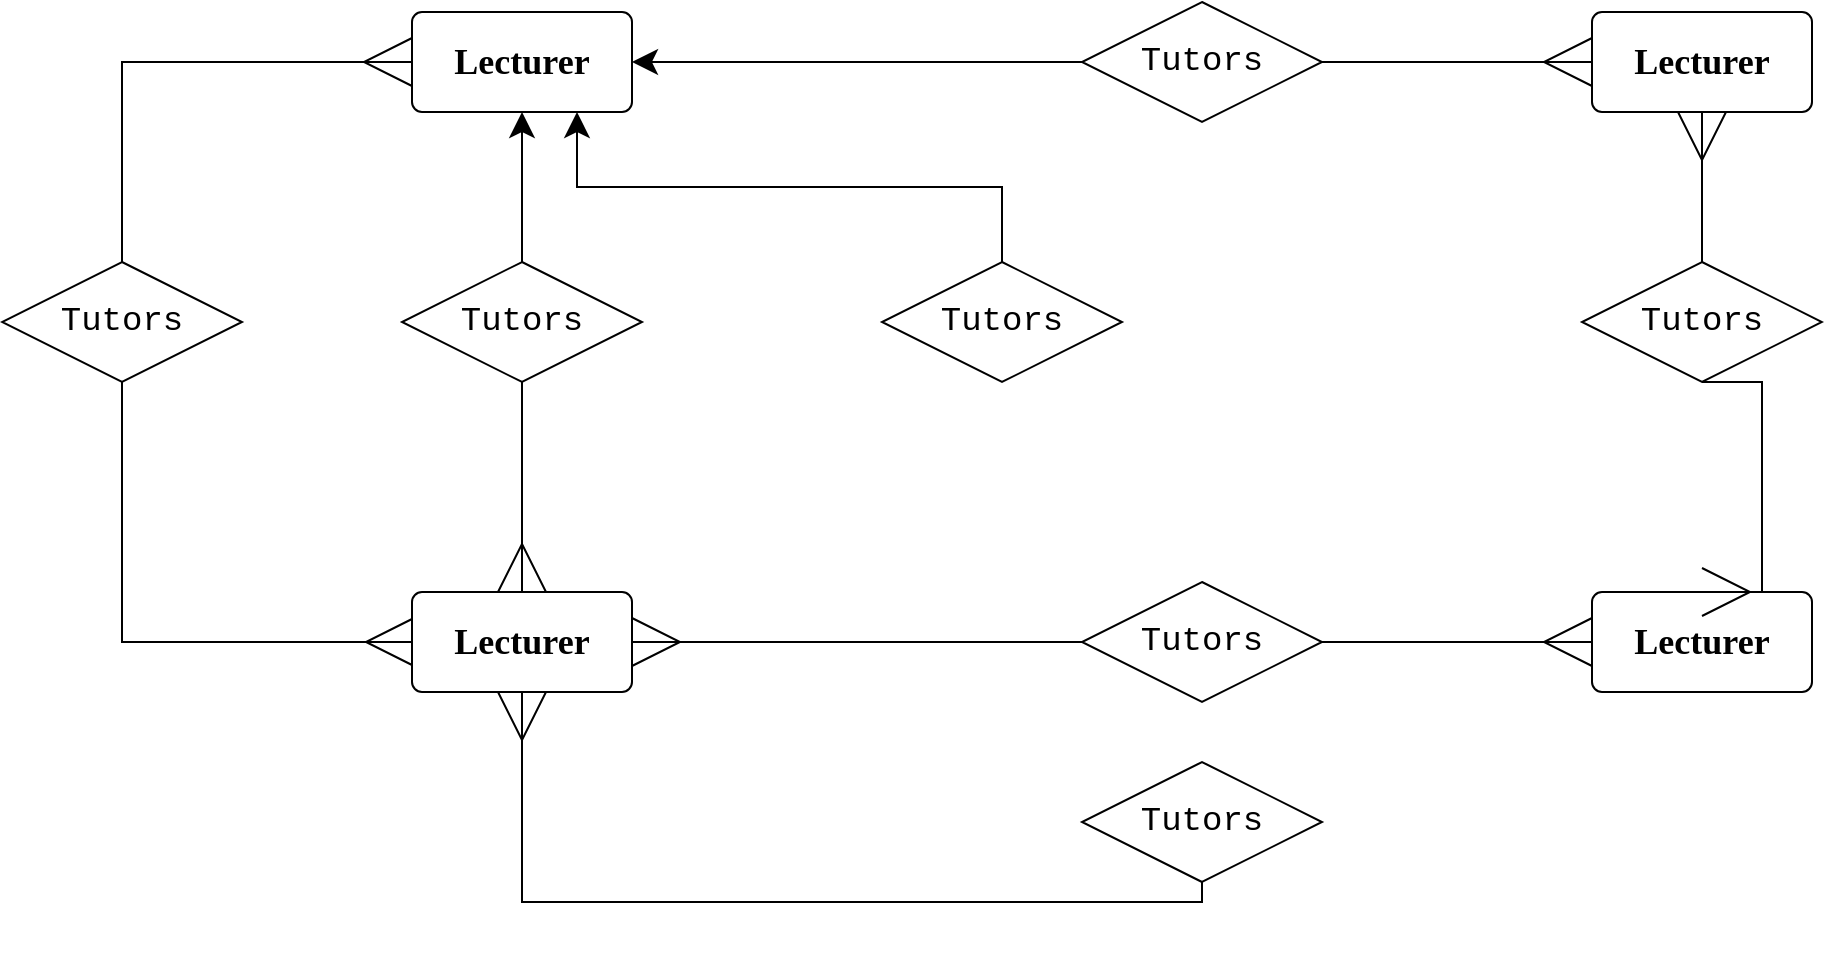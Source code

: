 <mxfile version="21.6.6" type="github">
  <diagram id="R2lEEEUBdFMjLlhIrx00" name="Page-1">
    <mxGraphModel dx="2208" dy="773" grid="1" gridSize="10" guides="1" tooltips="1" connect="1" arrows="1" fold="1" page="1" pageScale="1" pageWidth="850" pageHeight="1100" math="0" shadow="0" extFonts="Permanent Marker^https://fonts.googleapis.com/css?family=Permanent+Marker">
      <root>
        <mxCell id="0" />
        <mxCell id="1" parent="0" />
        <mxCell id="CVCtrazBTh_NCcg5P7VE-1" value="&lt;h2&gt;&lt;font face=&quot;Times New Roman&quot; style=&quot;font-size: 18px;&quot;&gt;&lt;b&gt;Lecturer&lt;/b&gt;&lt;/font&gt;&lt;/h2&gt;" style="rounded=1;arcSize=10;whiteSpace=wrap;html=1;align=center;" vertex="1" parent="1">
          <mxGeometry x="145" y="135" width="110" height="50" as="geometry" />
        </mxCell>
        <mxCell id="CVCtrazBTh_NCcg5P7VE-2" value="&lt;h2&gt;&lt;font face=&quot;Times New Roman&quot; style=&quot;font-size: 18px;&quot;&gt;&lt;b&gt;Lecturer&lt;/b&gt;&lt;/font&gt;&lt;/h2&gt;" style="rounded=1;arcSize=10;whiteSpace=wrap;html=1;align=center;" vertex="1" parent="1">
          <mxGeometry x="735" y="425" width="110" height="50" as="geometry" />
        </mxCell>
        <mxCell id="CVCtrazBTh_NCcg5P7VE-3" value="&lt;h2&gt;&lt;font face=&quot;Times New Roman&quot; style=&quot;font-size: 18px;&quot;&gt;&lt;b&gt;Lecturer&lt;/b&gt;&lt;/font&gt;&lt;/h2&gt;" style="rounded=1;arcSize=10;whiteSpace=wrap;html=1;align=center;" vertex="1" parent="1">
          <mxGeometry x="145" y="425" width="110" height="50" as="geometry" />
        </mxCell>
        <mxCell id="CVCtrazBTh_NCcg5P7VE-4" value="&lt;h2&gt;&lt;font face=&quot;Times New Roman&quot; style=&quot;font-size: 18px;&quot;&gt;&lt;b&gt;Lecturer&lt;/b&gt;&lt;/font&gt;&lt;/h2&gt;" style="rounded=1;arcSize=10;whiteSpace=wrap;html=1;align=center;" vertex="1" parent="1">
          <mxGeometry x="735" y="135" width="110" height="50" as="geometry" />
        </mxCell>
        <mxCell id="CVCtrazBTh_NCcg5P7VE-13" style="edgeStyle=orthogonalEdgeStyle;rounded=0;orthogonalLoop=1;jettySize=auto;html=1;entryX=1;entryY=0.5;entryDx=0;entryDy=0;endSize=10;" edge="1" parent="1" source="CVCtrazBTh_NCcg5P7VE-5" target="CVCtrazBTh_NCcg5P7VE-1">
          <mxGeometry relative="1" as="geometry" />
        </mxCell>
        <mxCell id="CVCtrazBTh_NCcg5P7VE-5" value="&lt;font style=&quot;font-size: 17px;&quot; face=&quot;Courier New&quot;&gt;Tutors&lt;/font&gt;" style="shape=rhombus;perimeter=rhombusPerimeter;whiteSpace=wrap;html=1;align=center;" vertex="1" parent="1">
          <mxGeometry x="480" y="130" width="120" height="60" as="geometry" />
        </mxCell>
        <mxCell id="CVCtrazBTh_NCcg5P7VE-11" value="" style="edgeStyle=entityRelationEdgeStyle;fontSize=12;html=1;endArrow=ERmany;rounded=0;entryX=0;entryY=0.5;entryDx=0;entryDy=0;exitX=1;exitY=0.5;exitDx=0;exitDy=0;endSize=22;startSize=22;jumpSize=6;" edge="1" parent="1" source="CVCtrazBTh_NCcg5P7VE-5" target="CVCtrazBTh_NCcg5P7VE-4">
          <mxGeometry width="100" height="100" relative="1" as="geometry">
            <mxPoint x="420" y="370" as="sourcePoint" />
            <mxPoint x="520" y="270" as="targetPoint" />
          </mxGeometry>
        </mxCell>
        <mxCell id="CVCtrazBTh_NCcg5P7VE-15" value="&lt;font style=&quot;font-size: 17px;&quot; face=&quot;Courier New&quot;&gt;Tutors&lt;/font&gt;" style="shape=rhombus;perimeter=rhombusPerimeter;whiteSpace=wrap;html=1;align=center;" vertex="1" parent="1">
          <mxGeometry x="730" y="260" width="120" height="60" as="geometry" />
        </mxCell>
        <mxCell id="CVCtrazBTh_NCcg5P7VE-16" value="&lt;font style=&quot;font-size: 17px;&quot; face=&quot;Courier New&quot;&gt;Tutors&lt;/font&gt;" style="shape=rhombus;perimeter=rhombusPerimeter;whiteSpace=wrap;html=1;align=center;" vertex="1" parent="1">
          <mxGeometry x="-60" y="260" width="120" height="60" as="geometry" />
        </mxCell>
        <mxCell id="CVCtrazBTh_NCcg5P7VE-24" style="edgeStyle=orthogonalEdgeStyle;rounded=0;orthogonalLoop=1;jettySize=auto;html=1;endSize=10;" edge="1" parent="1" source="CVCtrazBTh_NCcg5P7VE-17" target="CVCtrazBTh_NCcg5P7VE-1">
          <mxGeometry relative="1" as="geometry">
            <mxPoint x="200" y="190" as="targetPoint" />
          </mxGeometry>
        </mxCell>
        <mxCell id="CVCtrazBTh_NCcg5P7VE-17" value="&lt;font style=&quot;font-size: 17px;&quot; face=&quot;Courier New&quot;&gt;Tutors&lt;/font&gt;" style="shape=rhombus;perimeter=rhombusPerimeter;whiteSpace=wrap;html=1;align=center;" vertex="1" parent="1">
          <mxGeometry x="140" y="260" width="120" height="60" as="geometry" />
        </mxCell>
        <mxCell id="CVCtrazBTh_NCcg5P7VE-18" value="&lt;font style=&quot;font-size: 17px;&quot; face=&quot;Courier New&quot;&gt;Tutors&lt;/font&gt;" style="shape=rhombus;perimeter=rhombusPerimeter;whiteSpace=wrap;html=1;align=center;direction=west;" vertex="1" parent="1">
          <mxGeometry x="480" y="510" width="120" height="60" as="geometry" />
        </mxCell>
        <mxCell id="CVCtrazBTh_NCcg5P7VE-35" style="edgeStyle=elbowEdgeStyle;rounded=0;orthogonalLoop=1;jettySize=auto;html=1;elbow=vertical;entryX=0.75;entryY=1;entryDx=0;entryDy=0;endSize=10;" edge="1" parent="1" source="CVCtrazBTh_NCcg5P7VE-19" target="CVCtrazBTh_NCcg5P7VE-1">
          <mxGeometry relative="1" as="geometry">
            <mxPoint x="237" y="190" as="targetPoint" />
          </mxGeometry>
        </mxCell>
        <mxCell id="CVCtrazBTh_NCcg5P7VE-19" value="&lt;font style=&quot;font-size: 17px;&quot; face=&quot;Courier New&quot;&gt;Tutors&lt;/font&gt;" style="shape=rhombus;perimeter=rhombusPerimeter;whiteSpace=wrap;html=1;align=center;" vertex="1" parent="1">
          <mxGeometry x="380" y="260" width="120" height="60" as="geometry" />
        </mxCell>
        <mxCell id="CVCtrazBTh_NCcg5P7VE-20" value="&lt;font style=&quot;font-size: 17px;&quot; face=&quot;Courier New&quot;&gt;Tutors&lt;/font&gt;" style="shape=rhombus;perimeter=rhombusPerimeter;whiteSpace=wrap;html=1;align=center;" vertex="1" parent="1">
          <mxGeometry x="480" y="420" width="120" height="60" as="geometry" />
        </mxCell>
        <mxCell id="CVCtrazBTh_NCcg5P7VE-22" value="" style="edgeStyle=entityRelationEdgeStyle;fontSize=12;html=1;endArrow=ERmany;rounded=0;entryX=1;entryY=0.5;entryDx=0;entryDy=0;exitX=0;exitY=0.5;exitDx=0;exitDy=0;endSize=22;startSize=22;jumpSize=6;" edge="1" parent="1" source="CVCtrazBTh_NCcg5P7VE-20" target="CVCtrazBTh_NCcg5P7VE-3">
          <mxGeometry width="100" height="100" relative="1" as="geometry">
            <mxPoint x="610" y="170" as="sourcePoint" />
            <mxPoint x="830" y="170" as="targetPoint" />
          </mxGeometry>
        </mxCell>
        <mxCell id="CVCtrazBTh_NCcg5P7VE-23" value="" style="edgeStyle=entityRelationEdgeStyle;fontSize=12;html=1;endArrow=ERmany;rounded=0;entryX=0;entryY=0.5;entryDx=0;entryDy=0;exitX=1;exitY=0.5;exitDx=0;exitDy=0;endSize=22;startSize=22;jumpSize=6;" edge="1" parent="1" source="CVCtrazBTh_NCcg5P7VE-20" target="CVCtrazBTh_NCcg5P7VE-2">
          <mxGeometry width="100" height="100" relative="1" as="geometry">
            <mxPoint x="620" y="180" as="sourcePoint" />
            <mxPoint x="840" y="180" as="targetPoint" />
          </mxGeometry>
        </mxCell>
        <mxCell id="CVCtrazBTh_NCcg5P7VE-33" value="" style="edgeStyle=orthogonalEdgeStyle;fontSize=12;html=1;endArrow=ERmany;rounded=0;entryX=0;entryY=0.5;entryDx=0;entryDy=0;exitX=0.5;exitY=1;exitDx=0;exitDy=0;endSize=21;startSize=22;" edge="1" parent="1" source="CVCtrazBTh_NCcg5P7VE-16" target="CVCtrazBTh_NCcg5P7VE-3">
          <mxGeometry width="100" height="100" relative="1" as="geometry">
            <mxPoint x="-70" y="450" as="sourcePoint" />
            <mxPoint x="105" y="440" as="targetPoint" />
          </mxGeometry>
        </mxCell>
        <mxCell id="CVCtrazBTh_NCcg5P7VE-34" value="" style="edgeStyle=orthogonalEdgeStyle;fontSize=12;html=1;endArrow=ERmany;rounded=0;exitX=0.5;exitY=0;exitDx=0;exitDy=0;entryX=0;entryY=0.5;entryDx=0;entryDy=0;endSize=22;startSize=22;" edge="1" parent="1" source="CVCtrazBTh_NCcg5P7VE-16" target="CVCtrazBTh_NCcg5P7VE-1">
          <mxGeometry width="100" height="100" relative="1" as="geometry">
            <mxPoint x="530" y="420" as="sourcePoint" />
            <mxPoint x="630" y="320" as="targetPoint" />
          </mxGeometry>
        </mxCell>
        <mxCell id="CVCtrazBTh_NCcg5P7VE-37" value="" style="edgeStyle=orthogonalEdgeStyle;fontSize=12;html=1;endArrow=ERmany;rounded=0;exitX=0.5;exitY=1;exitDx=0;exitDy=0;endSize=22;startSize=22;entryX=0.5;entryY=0;entryDx=0;entryDy=0;" edge="1" parent="1" source="CVCtrazBTh_NCcg5P7VE-17" target="CVCtrazBTh_NCcg5P7VE-3">
          <mxGeometry width="100" height="100" relative="1" as="geometry">
            <mxPoint x="10" y="270" as="sourcePoint" />
            <mxPoint x="200" y="420" as="targetPoint" />
          </mxGeometry>
        </mxCell>
        <mxCell id="CVCtrazBTh_NCcg5P7VE-38" value="" style="edgeStyle=orthogonalEdgeStyle;fontSize=12;html=1;endArrow=ERmany;rounded=0;entryX=0.5;entryY=1;entryDx=0;entryDy=0;endSize=22;startSize=22;exitX=0.5;exitY=0;exitDx=0;exitDy=0;" edge="1" parent="1" source="CVCtrazBTh_NCcg5P7VE-18" target="CVCtrazBTh_NCcg5P7VE-3">
          <mxGeometry width="100" height="100" relative="1" as="geometry">
            <mxPoint x="340" y="410" as="sourcePoint" />
            <mxPoint x="165" y="180" as="targetPoint" />
          </mxGeometry>
        </mxCell>
        <mxCell id="CVCtrazBTh_NCcg5P7VE-39" value="" style="edgeStyle=entityRelationEdgeStyle;fontSize=12;html=1;endArrow=ERmany;rounded=0;entryX=0.5;entryY=0;entryDx=0;entryDy=0;exitX=0.5;exitY=1;exitDx=0;exitDy=0;endSize=22;startSize=22;jumpSize=6;" edge="1" parent="1" source="CVCtrazBTh_NCcg5P7VE-15" target="CVCtrazBTh_NCcg5P7VE-2">
          <mxGeometry width="100" height="100" relative="1" as="geometry">
            <mxPoint x="610" y="170" as="sourcePoint" />
            <mxPoint x="745" y="170" as="targetPoint" />
          </mxGeometry>
        </mxCell>
        <mxCell id="CVCtrazBTh_NCcg5P7VE-40" value="" style="fontSize=12;html=1;endArrow=ERmany;rounded=0;entryX=0.5;entryY=1;entryDx=0;entryDy=0;exitX=0.5;exitY=0;exitDx=0;exitDy=0;endSize=22;startSize=22;jumpSize=6;" edge="1" parent="1" source="CVCtrazBTh_NCcg5P7VE-15" target="CVCtrazBTh_NCcg5P7VE-4">
          <mxGeometry width="100" height="100" relative="1" as="geometry">
            <mxPoint x="620" y="180" as="sourcePoint" />
            <mxPoint x="755" y="180" as="targetPoint" />
          </mxGeometry>
        </mxCell>
      </root>
    </mxGraphModel>
  </diagram>
</mxfile>

